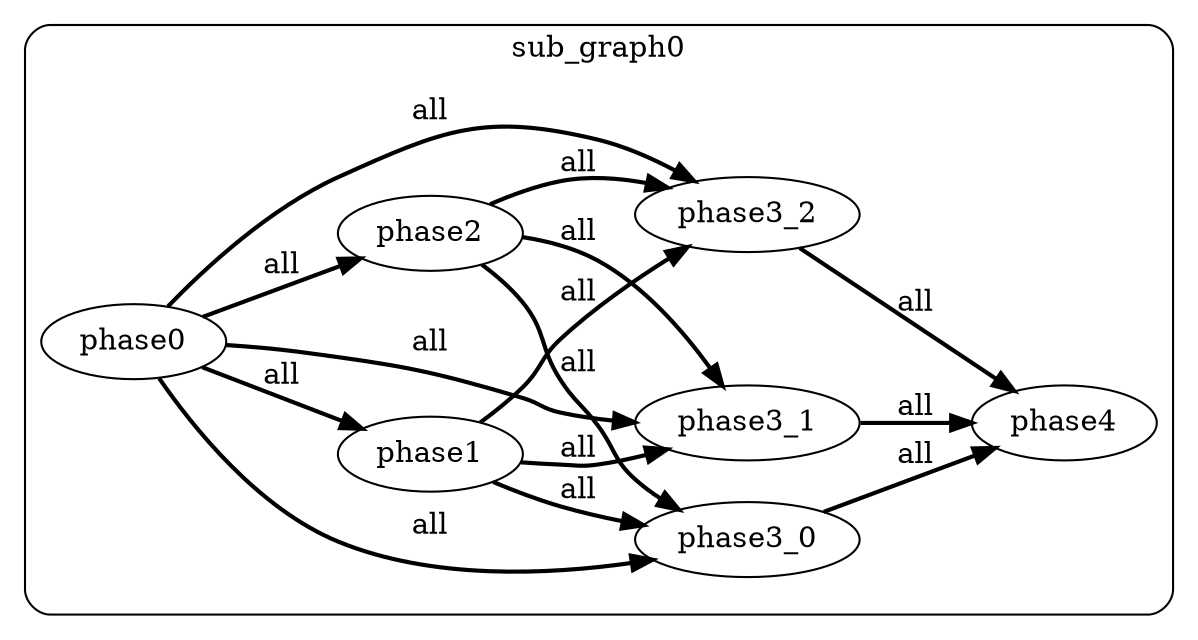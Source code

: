 digraph G {
    rankdir=LR;
  subgraph cluster_sub_graph0{
    style = rounded;
    label = "sub_graph0";
    sub_graph0_phase4 [label="phase4"];
    sub_graph0_phase1 [label="phase1"];
    sub_graph0_phase2 [label="phase2"];
    sub_graph0_phase3_0 [label="phase3_0"];
    sub_graph0_phase3_1 [label="phase3_1"];
    sub_graph0_phase0 [label="phase0"];
    sub_graph0_phase3_2 [label="phase3_2"];
    sub_graph0_phase3_2 -> sub_graph0_phase4 [style=bold label="all"];
    sub_graph0_phase3_0 -> sub_graph0_phase4 [style=bold label="all"];
    sub_graph0_phase3_1 -> sub_graph0_phase4 [style=bold label="all"];
    sub_graph0_phase0 -> sub_graph0_phase1 [style=bold label="all"];
    sub_graph0_phase0 -> sub_graph0_phase2 [style=bold label="all"];
    sub_graph0_phase2 -> sub_graph0_phase3_0 [style=bold label="all"];
    sub_graph0_phase0 -> sub_graph0_phase3_0 [style=bold label="all"];
    sub_graph0_phase1 -> sub_graph0_phase3_0 [style=bold label="all"];
    sub_graph0_phase2 -> sub_graph0_phase3_1 [style=bold label="all"];
    sub_graph0_phase0 -> sub_graph0_phase3_1 [style=bold label="all"];
    sub_graph0_phase1 -> sub_graph0_phase3_1 [style=bold label="all"];
    sub_graph0_phase2 -> sub_graph0_phase3_2 [style=bold label="all"];
    sub_graph0_phase0 -> sub_graph0_phase3_2 [style=bold label="all"];
    sub_graph0_phase1 -> sub_graph0_phase3_2 [style=bold label="all"];
};
}

